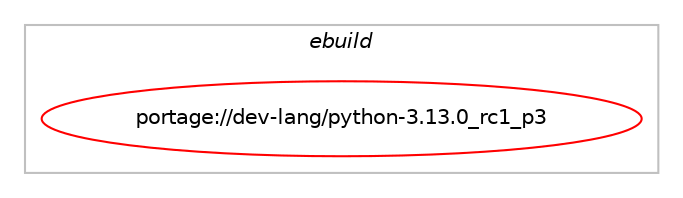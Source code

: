 digraph prolog {

# *************
# Graph options
# *************

newrank=true;
concentrate=true;
compound=true;
graph [rankdir=LR,fontname=Helvetica,fontsize=10,ranksep=1.5];#, ranksep=2.5, nodesep=0.2];
edge  [arrowhead=vee];
node  [fontname=Helvetica,fontsize=10];

# **********
# The ebuild
# **********

subgraph cluster_leftcol {
color=gray;
label=<<i>ebuild</i>>;
id [label="portage://dev-lang/python-3.13.0_rc1_p3", color=red, width=4, href="../dev-lang/python-3.13.0_rc1_p3.svg"];
}

# ****************
# The dependencies
# ****************

subgraph cluster_midcol {
color=gray;
label=<<i>dependencies</i>>;
subgraph cluster_compile {
fillcolor="#eeeeee";
style=filled;
label=<<i>compile</i>>;
# *** BEGIN UNKNOWN DEPENDENCY TYPE (TODO) ***
# id -> equal(use_conditional_group(positive,bluetooth,portage://dev-lang/python-3.13.0_rc1_p3,[package_dependency(portage://dev-lang/python-3.13.0_rc1_p3,install,no,net-wireless,bluez,none,[,,],[],[])]))
# *** END UNKNOWN DEPENDENCY TYPE (TODO) ***

# *** BEGIN UNKNOWN DEPENDENCY TYPE (TODO) ***
# id -> equal(use_conditional_group(positive,ensurepip,portage://dev-lang/python-3.13.0_rc1_p3,[package_dependency(portage://dev-lang/python-3.13.0_rc1_p3,install,no,dev-python,ensurepip-pip,none,[,,],[],[])]))
# *** END UNKNOWN DEPENDENCY TYPE (TODO) ***

# *** BEGIN UNKNOWN DEPENDENCY TYPE (TODO) ***
# id -> equal(use_conditional_group(positive,gdbm,portage://dev-lang/python-3.13.0_rc1_p3,[package_dependency(portage://dev-lang/python-3.13.0_rc1_p3,install,no,sys-libs,gdbm,none,[,,],any_same_slot,[use(enable(berkdb),none)])]))
# *** END UNKNOWN DEPENDENCY TYPE (TODO) ***

# *** BEGIN UNKNOWN DEPENDENCY TYPE (TODO) ***
# id -> equal(use_conditional_group(positive,kernel_linux,portage://dev-lang/python-3.13.0_rc1_p3,[package_dependency(portage://dev-lang/python-3.13.0_rc1_p3,install,no,sys-apps,util-linux,none,[,,],any_same_slot,[])]))
# *** END UNKNOWN DEPENDENCY TYPE (TODO) ***

# *** BEGIN UNKNOWN DEPENDENCY TYPE (TODO) ***
# id -> equal(use_conditional_group(positive,ncurses,portage://dev-lang/python-3.13.0_rc1_p3,[package_dependency(portage://dev-lang/python-3.13.0_rc1_p3,install,no,sys-libs,ncurses,greaterequal,[5.2,,,5.2],any_same_slot,[])]))
# *** END UNKNOWN DEPENDENCY TYPE (TODO) ***

# *** BEGIN UNKNOWN DEPENDENCY TYPE (TODO) ***
# id -> equal(use_conditional_group(positive,readline,portage://dev-lang/python-3.13.0_rc1_p3,[use_conditional_group(negative,libedit,portage://dev-lang/python-3.13.0_rc1_p3,[package_dependency(portage://dev-lang/python-3.13.0_rc1_p3,install,no,sys-libs,readline,greaterequal,[4.1,,,4.1],any_same_slot,[])]),use_conditional_group(positive,libedit,portage://dev-lang/python-3.13.0_rc1_p3,[package_dependency(portage://dev-lang/python-3.13.0_rc1_p3,install,no,dev-libs,libedit,none,[,,],any_same_slot,[])])]))
# *** END UNKNOWN DEPENDENCY TYPE (TODO) ***

# *** BEGIN UNKNOWN DEPENDENCY TYPE (TODO) ***
# id -> equal(use_conditional_group(positive,sqlite,portage://dev-lang/python-3.13.0_rc1_p3,[package_dependency(portage://dev-lang/python-3.13.0_rc1_p3,install,no,dev-db,sqlite,greaterequal,[3.3.8,,,3.3.8],[slot(3),equal],[])]))
# *** END UNKNOWN DEPENDENCY TYPE (TODO) ***

# *** BEGIN UNKNOWN DEPENDENCY TYPE (TODO) ***
# id -> equal(use_conditional_group(positive,ssl,portage://dev-lang/python-3.13.0_rc1_p3,[package_dependency(portage://dev-lang/python-3.13.0_rc1_p3,install,no,dev-libs,openssl,greaterequal,[1.1.1,,,1.1.1],any_same_slot,[])]))
# *** END UNKNOWN DEPENDENCY TYPE (TODO) ***

# *** BEGIN UNKNOWN DEPENDENCY TYPE (TODO) ***
# id -> equal(use_conditional_group(positive,test,portage://dev-lang/python-3.13.0_rc1_p3,[package_dependency(portage://dev-lang/python-3.13.0_rc1_p3,install,no,app-arch,xz-utils,none,[,,],[],[]),package_dependency(portage://dev-lang/python-3.13.0_rc1_p3,install,no,dev-python,ensurepip-pip,none,[,,],[],[]),package_dependency(portage://dev-lang/python-3.13.0_rc1_p3,install,no,dev-python,ensurepip-setuptools,none,[,,],[],[]),package_dependency(portage://dev-lang/python-3.13.0_rc1_p3,install,no,dev-python,ensurepip-wheel,none,[,,],[],[])]))
# *** END UNKNOWN DEPENDENCY TYPE (TODO) ***

# *** BEGIN UNKNOWN DEPENDENCY TYPE (TODO) ***
# id -> equal(use_conditional_group(positive,tk,portage://dev-lang/python-3.13.0_rc1_p3,[package_dependency(portage://dev-lang/python-3.13.0_rc1_p3,install,no,dev-lang,tcl,greaterequal,[8.0,,,8.0],any_same_slot,[]),package_dependency(portage://dev-lang/python-3.13.0_rc1_p3,install,no,dev-lang,tk,greaterequal,[8.0,,,8.0],any_same_slot,[]),package_dependency(portage://dev-lang/python-3.13.0_rc1_p3,install,no,dev-tcltk,blt,none,[,,],any_same_slot,[]),package_dependency(portage://dev-lang/python-3.13.0_rc1_p3,install,no,dev-tcltk,tix,none,[,,],[],[])]))
# *** END UNKNOWN DEPENDENCY TYPE (TODO) ***

# *** BEGIN UNKNOWN DEPENDENCY TYPE (TODO) ***
# id -> equal(use_conditional_group(positive,valgrind,portage://dev-lang/python-3.13.0_rc1_p3,[package_dependency(portage://dev-lang/python-3.13.0_rc1_p3,install,no,dev-debug,valgrind,none,[,,],[],[])]))
# *** END UNKNOWN DEPENDENCY TYPE (TODO) ***

# *** BEGIN UNKNOWN DEPENDENCY TYPE (TODO) ***
# id -> equal(package_dependency(portage://dev-lang/python-3.13.0_rc1_p3,install,no,app-arch,bzip2,none,[,,],any_same_slot,[]))
# *** END UNKNOWN DEPENDENCY TYPE (TODO) ***

# *** BEGIN UNKNOWN DEPENDENCY TYPE (TODO) ***
# id -> equal(package_dependency(portage://dev-lang/python-3.13.0_rc1_p3,install,no,app-arch,xz-utils,none,[,,],any_same_slot,[]))
# *** END UNKNOWN DEPENDENCY TYPE (TODO) ***

# *** BEGIN UNKNOWN DEPENDENCY TYPE (TODO) ***
# id -> equal(package_dependency(portage://dev-lang/python-3.13.0_rc1_p3,install,no,app-crypt,libb2,none,[,,],[],[]))
# *** END UNKNOWN DEPENDENCY TYPE (TODO) ***

# *** BEGIN UNKNOWN DEPENDENCY TYPE (TODO) ***
# id -> equal(package_dependency(portage://dev-lang/python-3.13.0_rc1_p3,install,no,dev-libs,expat,greaterequal,[2.1,,,2.1],any_same_slot,[]))
# *** END UNKNOWN DEPENDENCY TYPE (TODO) ***

# *** BEGIN UNKNOWN DEPENDENCY TYPE (TODO) ***
# id -> equal(package_dependency(portage://dev-lang/python-3.13.0_rc1_p3,install,no,dev-libs,libffi,none,[,,],any_same_slot,[]))
# *** END UNKNOWN DEPENDENCY TYPE (TODO) ***

# *** BEGIN UNKNOWN DEPENDENCY TYPE (TODO) ***
# id -> equal(package_dependency(portage://dev-lang/python-3.13.0_rc1_p3,install,no,dev-libs,mpdecimal,none,[,,],any_same_slot,[]))
# *** END UNKNOWN DEPENDENCY TYPE (TODO) ***

# *** BEGIN UNKNOWN DEPENDENCY TYPE (TODO) ***
# id -> equal(package_dependency(portage://dev-lang/python-3.13.0_rc1_p3,install,no,dev-python,gentoo-common,none,[,,],[],[]))
# *** END UNKNOWN DEPENDENCY TYPE (TODO) ***

# *** BEGIN UNKNOWN DEPENDENCY TYPE (TODO) ***
# id -> equal(package_dependency(portage://dev-lang/python-3.13.0_rc1_p3,install,no,sys-libs,zlib,greaterequal,[1.1.3,,,1.1.3],any_same_slot,[]))
# *** END UNKNOWN DEPENDENCY TYPE (TODO) ***

# *** BEGIN UNKNOWN DEPENDENCY TYPE (TODO) ***
# id -> equal(package_dependency(portage://dev-lang/python-3.13.0_rc1_p3,install,no,virtual,libcrypt,none,[,,],any_same_slot,[]))
# *** END UNKNOWN DEPENDENCY TYPE (TODO) ***

# *** BEGIN UNKNOWN DEPENDENCY TYPE (TODO) ***
# id -> equal(package_dependency(portage://dev-lang/python-3.13.0_rc1_p3,install,no,virtual,libintl,none,[,,],[],[]))
# *** END UNKNOWN DEPENDENCY TYPE (TODO) ***

}
subgraph cluster_compileandrun {
fillcolor="#eeeeee";
style=filled;
label=<<i>compile and run</i>>;
}
subgraph cluster_run {
fillcolor="#eeeeee";
style=filled;
label=<<i>run</i>>;
# *** BEGIN UNKNOWN DEPENDENCY TYPE (TODO) ***
# id -> equal(use_conditional_group(negative,build,portage://dev-lang/python-3.13.0_rc1_p3,[package_dependency(portage://dev-lang/python-3.13.0_rc1_p3,run,no,app-misc,mime-types,none,[,,],[],[])]))
# *** END UNKNOWN DEPENDENCY TYPE (TODO) ***

# *** BEGIN UNKNOWN DEPENDENCY TYPE (TODO) ***
# id -> equal(use_conditional_group(positive,ensurepip,portage://dev-lang/python-3.13.0_rc1_p3,[package_dependency(portage://dev-lang/python-3.13.0_rc1_p3,run,no,dev-python,ensurepip-pip,none,[,,],[],[])]))
# *** END UNKNOWN DEPENDENCY TYPE (TODO) ***

# *** BEGIN UNKNOWN DEPENDENCY TYPE (TODO) ***
# id -> equal(use_conditional_group(positive,gdbm,portage://dev-lang/python-3.13.0_rc1_p3,[package_dependency(portage://dev-lang/python-3.13.0_rc1_p3,run,no,sys-libs,gdbm,none,[,,],any_same_slot,[use(enable(berkdb),none)])]))
# *** END UNKNOWN DEPENDENCY TYPE (TODO) ***

# *** BEGIN UNKNOWN DEPENDENCY TYPE (TODO) ***
# id -> equal(use_conditional_group(positive,kernel_linux,portage://dev-lang/python-3.13.0_rc1_p3,[package_dependency(portage://dev-lang/python-3.13.0_rc1_p3,run,no,sys-apps,util-linux,none,[,,],any_same_slot,[])]))
# *** END UNKNOWN DEPENDENCY TYPE (TODO) ***

# *** BEGIN UNKNOWN DEPENDENCY TYPE (TODO) ***
# id -> equal(use_conditional_group(positive,ncurses,portage://dev-lang/python-3.13.0_rc1_p3,[package_dependency(portage://dev-lang/python-3.13.0_rc1_p3,run,no,sys-libs,ncurses,greaterequal,[5.2,,,5.2],any_same_slot,[])]))
# *** END UNKNOWN DEPENDENCY TYPE (TODO) ***

# *** BEGIN UNKNOWN DEPENDENCY TYPE (TODO) ***
# id -> equal(use_conditional_group(positive,readline,portage://dev-lang/python-3.13.0_rc1_p3,[use_conditional_group(negative,libedit,portage://dev-lang/python-3.13.0_rc1_p3,[package_dependency(portage://dev-lang/python-3.13.0_rc1_p3,run,no,sys-libs,readline,greaterequal,[4.1,,,4.1],any_same_slot,[])]),use_conditional_group(positive,libedit,portage://dev-lang/python-3.13.0_rc1_p3,[package_dependency(portage://dev-lang/python-3.13.0_rc1_p3,run,no,dev-libs,libedit,none,[,,],any_same_slot,[])])]))
# *** END UNKNOWN DEPENDENCY TYPE (TODO) ***

# *** BEGIN UNKNOWN DEPENDENCY TYPE (TODO) ***
# id -> equal(use_conditional_group(positive,sqlite,portage://dev-lang/python-3.13.0_rc1_p3,[package_dependency(portage://dev-lang/python-3.13.0_rc1_p3,run,no,dev-db,sqlite,greaterequal,[3.3.8,,,3.3.8],[slot(3),equal],[])]))
# *** END UNKNOWN DEPENDENCY TYPE (TODO) ***

# *** BEGIN UNKNOWN DEPENDENCY TYPE (TODO) ***
# id -> equal(use_conditional_group(positive,ssl,portage://dev-lang/python-3.13.0_rc1_p3,[package_dependency(portage://dev-lang/python-3.13.0_rc1_p3,run,no,dev-libs,openssl,greaterequal,[1.1.1,,,1.1.1],any_same_slot,[])]))
# *** END UNKNOWN DEPENDENCY TYPE (TODO) ***

# *** BEGIN UNKNOWN DEPENDENCY TYPE (TODO) ***
# id -> equal(use_conditional_group(positive,tk,portage://dev-lang/python-3.13.0_rc1_p3,[package_dependency(portage://dev-lang/python-3.13.0_rc1_p3,run,no,dev-lang,tcl,greaterequal,[8.0,,,8.0],any_same_slot,[]),package_dependency(portage://dev-lang/python-3.13.0_rc1_p3,run,no,dev-lang,tk,greaterequal,[8.0,,,8.0],any_same_slot,[]),package_dependency(portage://dev-lang/python-3.13.0_rc1_p3,run,no,dev-tcltk,blt,none,[,,],any_same_slot,[]),package_dependency(portage://dev-lang/python-3.13.0_rc1_p3,run,no,dev-tcltk,tix,none,[,,],[],[])]))
# *** END UNKNOWN DEPENDENCY TYPE (TODO) ***

# *** BEGIN UNKNOWN DEPENDENCY TYPE (TODO) ***
# id -> equal(package_dependency(portage://dev-lang/python-3.13.0_rc1_p3,run,no,app-arch,bzip2,none,[,,],any_same_slot,[]))
# *** END UNKNOWN DEPENDENCY TYPE (TODO) ***

# *** BEGIN UNKNOWN DEPENDENCY TYPE (TODO) ***
# id -> equal(package_dependency(portage://dev-lang/python-3.13.0_rc1_p3,run,no,app-arch,xz-utils,none,[,,],any_same_slot,[]))
# *** END UNKNOWN DEPENDENCY TYPE (TODO) ***

# *** BEGIN UNKNOWN DEPENDENCY TYPE (TODO) ***
# id -> equal(package_dependency(portage://dev-lang/python-3.13.0_rc1_p3,run,no,app-crypt,libb2,none,[,,],[],[]))
# *** END UNKNOWN DEPENDENCY TYPE (TODO) ***

# *** BEGIN UNKNOWN DEPENDENCY TYPE (TODO) ***
# id -> equal(package_dependency(portage://dev-lang/python-3.13.0_rc1_p3,run,no,dev-lang,python-exec,none,[,,],[],[use(enable(python_targets_python3_13),negative)]))
# *** END UNKNOWN DEPENDENCY TYPE (TODO) ***

# *** BEGIN UNKNOWN DEPENDENCY TYPE (TODO) ***
# id -> equal(package_dependency(portage://dev-lang/python-3.13.0_rc1_p3,run,no,dev-libs,expat,greaterequal,[2.1,,,2.1],any_same_slot,[]))
# *** END UNKNOWN DEPENDENCY TYPE (TODO) ***

# *** BEGIN UNKNOWN DEPENDENCY TYPE (TODO) ***
# id -> equal(package_dependency(portage://dev-lang/python-3.13.0_rc1_p3,run,no,dev-libs,libffi,none,[,,],any_same_slot,[]))
# *** END UNKNOWN DEPENDENCY TYPE (TODO) ***

# *** BEGIN UNKNOWN DEPENDENCY TYPE (TODO) ***
# id -> equal(package_dependency(portage://dev-lang/python-3.13.0_rc1_p3,run,no,dev-libs,mpdecimal,none,[,,],any_same_slot,[]))
# *** END UNKNOWN DEPENDENCY TYPE (TODO) ***

# *** BEGIN UNKNOWN DEPENDENCY TYPE (TODO) ***
# id -> equal(package_dependency(portage://dev-lang/python-3.13.0_rc1_p3,run,no,dev-python,gentoo-common,none,[,,],[],[]))
# *** END UNKNOWN DEPENDENCY TYPE (TODO) ***

# *** BEGIN UNKNOWN DEPENDENCY TYPE (TODO) ***
# id -> equal(package_dependency(portage://dev-lang/python-3.13.0_rc1_p3,run,no,sys-libs,zlib,greaterequal,[1.1.3,,,1.1.3],any_same_slot,[]))
# *** END UNKNOWN DEPENDENCY TYPE (TODO) ***

# *** BEGIN UNKNOWN DEPENDENCY TYPE (TODO) ***
# id -> equal(package_dependency(portage://dev-lang/python-3.13.0_rc1_p3,run,no,virtual,libcrypt,none,[,,],any_same_slot,[]))
# *** END UNKNOWN DEPENDENCY TYPE (TODO) ***

# *** BEGIN UNKNOWN DEPENDENCY TYPE (TODO) ***
# id -> equal(package_dependency(portage://dev-lang/python-3.13.0_rc1_p3,run,no,virtual,libintl,none,[,,],[],[]))
# *** END UNKNOWN DEPENDENCY TYPE (TODO) ***

}
}

# **************
# The candidates
# **************

subgraph cluster_choices {
rank=same;
color=gray;
label=<<i>candidates</i>>;

}

}
